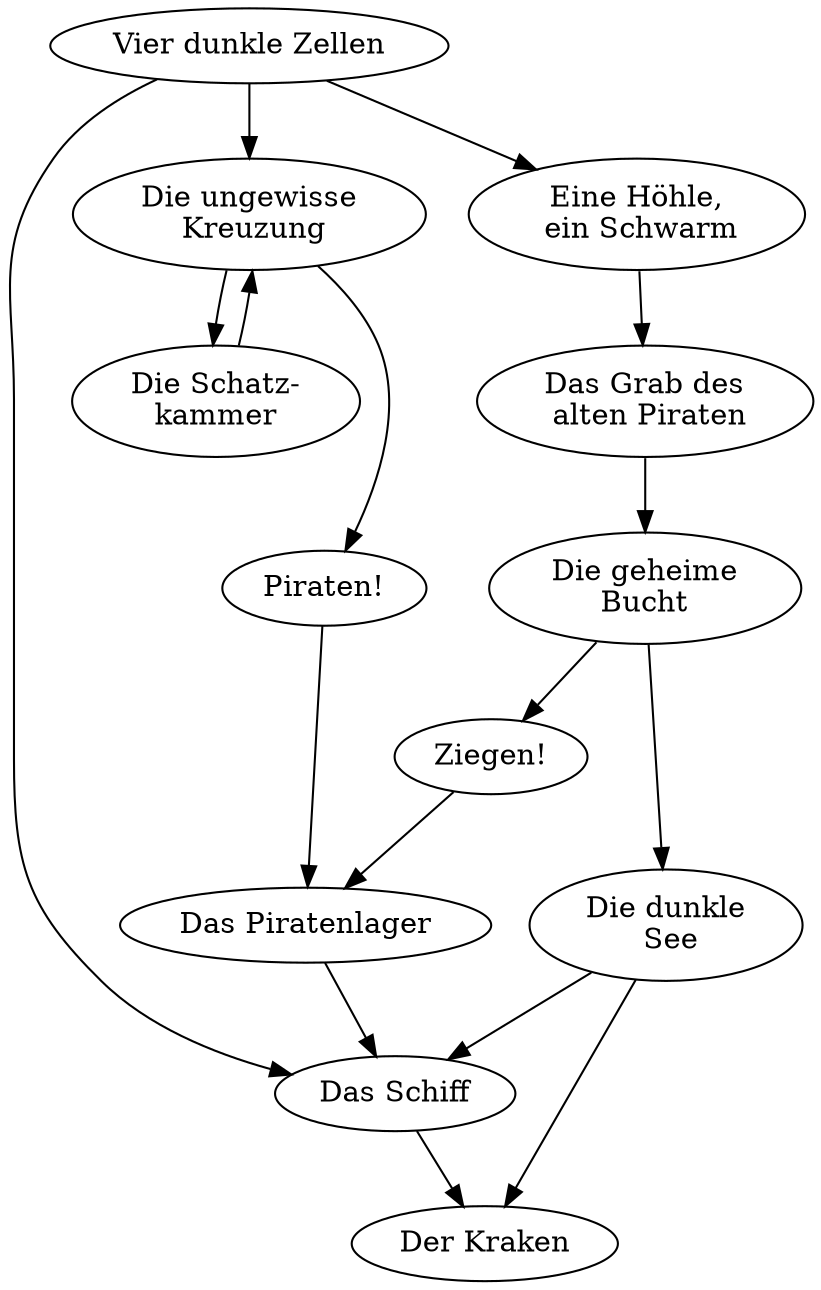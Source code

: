digraph pointcrawl {
	a [label="Vier dunkle Zellen"];
	b [label="Die ungewisse\n Kreuzung"];
	c [label="Die Schatz-\nkammer"];
	d [label="Piraten!"];
	e [label="Das Piratenlager"];
	f [label="Das Schiff"];
	g [label="Eine Höhle,\n ein Schwarm"];
	h [label="Das Grab des\n alten Piraten"];
	i [label="Die geheime\nBucht"];
	j [label="Ziegen!"];
	k [label="Die dunkle\n See"];
        l [label="Der Kraken"];

	a -> b;
	b -> {c d};
	c -> b;
	d -> e;
	e -> f;
	a -> g;
	g -> h;
	h -> i;
	i -> j;
	j -> e;
	i -> k;
	k -> f;
	f -> l;
	k -> l;
        a -> f;
}

